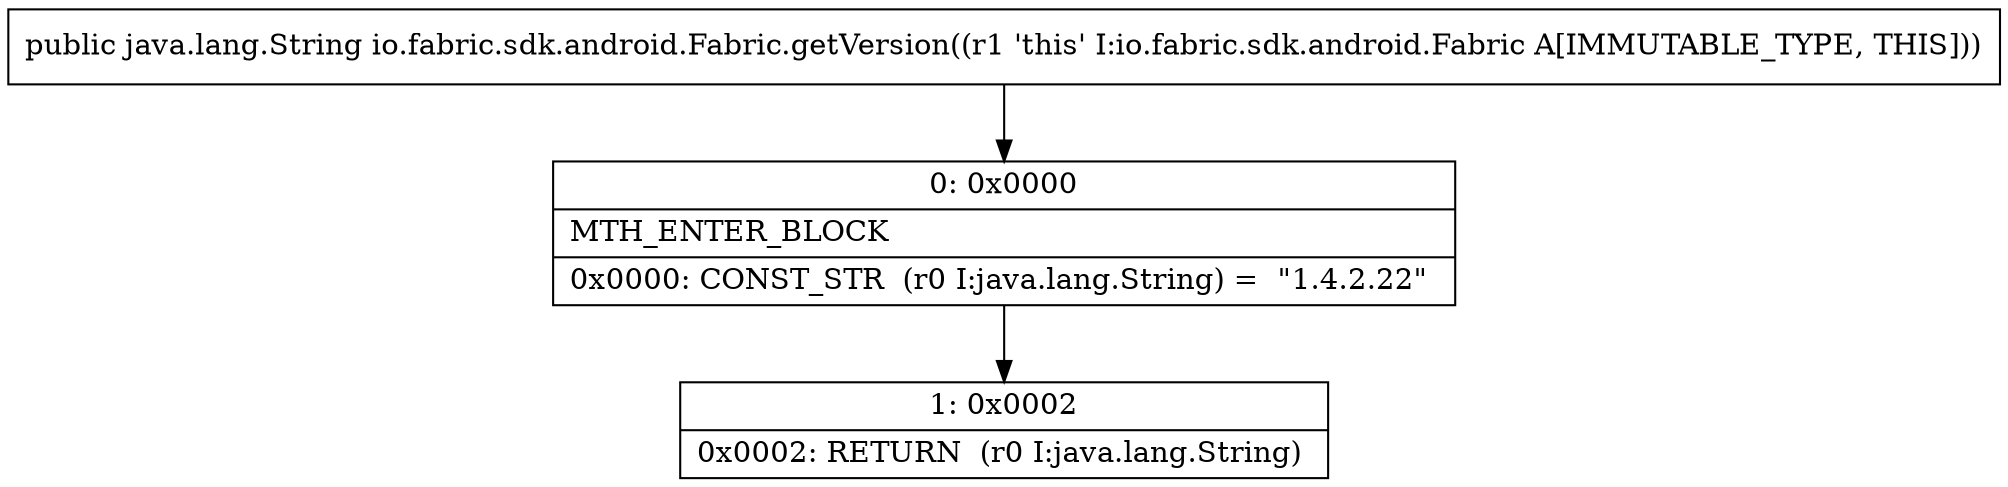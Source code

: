digraph "CFG forio.fabric.sdk.android.Fabric.getVersion()Ljava\/lang\/String;" {
Node_0 [shape=record,label="{0\:\ 0x0000|MTH_ENTER_BLOCK\l|0x0000: CONST_STR  (r0 I:java.lang.String) =  \"1.4.2.22\" \l}"];
Node_1 [shape=record,label="{1\:\ 0x0002|0x0002: RETURN  (r0 I:java.lang.String) \l}"];
MethodNode[shape=record,label="{public java.lang.String io.fabric.sdk.android.Fabric.getVersion((r1 'this' I:io.fabric.sdk.android.Fabric A[IMMUTABLE_TYPE, THIS])) }"];
MethodNode -> Node_0;
Node_0 -> Node_1;
}

